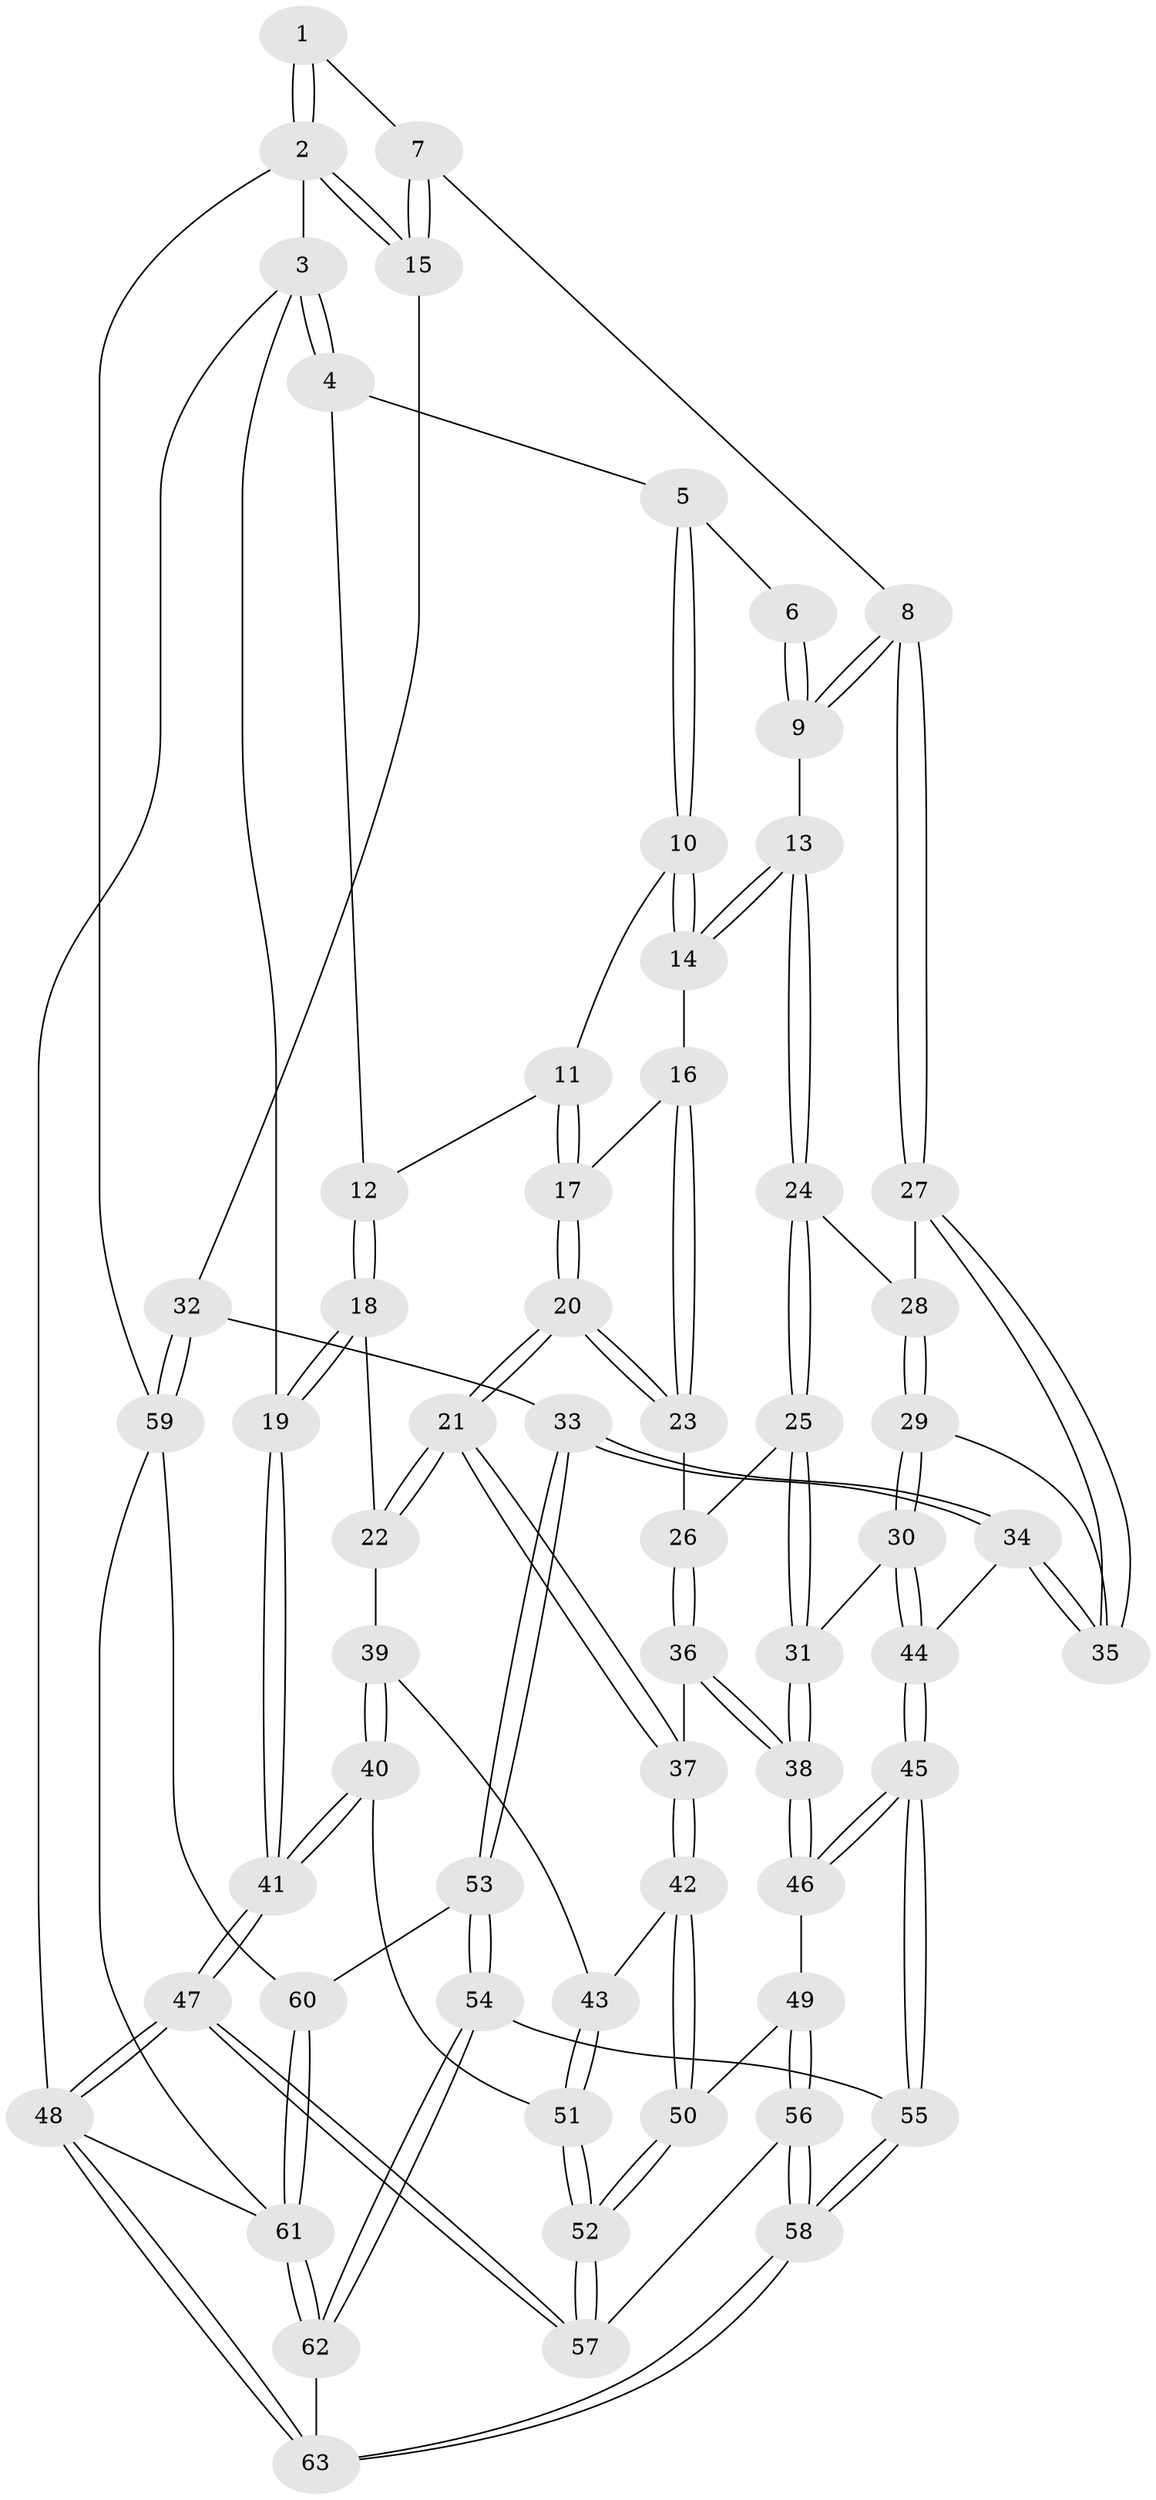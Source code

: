 // Generated by graph-tools (version 1.1) at 2025/51/03/09/25 03:51:01]
// undirected, 63 vertices, 154 edges
graph export_dot {
graph [start="1"]
  node [color=gray90,style=filled];
  1 [pos="+0.8534719754217526+0"];
  2 [pos="+1+0"];
  3 [pos="+0+0"];
  4 [pos="+0.09875844991501105+0"];
  5 [pos="+0.41734745003126833+0"];
  6 [pos="+0.47499021201208524+0"];
  7 [pos="+0.8327965654732624+0.0034838410694696055"];
  8 [pos="+0.724273648159548+0.18678021876240736"];
  9 [pos="+0.5664328199820184+0.10424839539456413"];
  10 [pos="+0.356071107062183+0"];
  11 [pos="+0.28981750114677207+0.08191730664637097"];
  12 [pos="+0.1303137999312515+0.09205448030152842"];
  13 [pos="+0.48417819736202083+0.19468992423621562"];
  14 [pos="+0.4296717458060382+0.16896937811467938"];
  15 [pos="+1+0.33673855676838915"];
  16 [pos="+0.3457877040432877+0.19903517107912555"];
  17 [pos="+0.2906503872536915+0.11018892117940464"];
  18 [pos="+0.07695888442969061+0.17279790019649993"];
  19 [pos="+0+0.10450208244412051"];
  20 [pos="+0.17816845310589008+0.28117930505544836"];
  21 [pos="+0.17242234660622463+0.2832892743122719"];
  22 [pos="+0.1476812094353542+0.2776356417371721"];
  23 [pos="+0.3249258408289719+0.27637056970857343"];
  24 [pos="+0.48478861804063716+0.2047505261784796"];
  25 [pos="+0.4313271287844573+0.30058386012176386"];
  26 [pos="+0.36332230508380126+0.30759510758230085"];
  27 [pos="+0.729739342808454+0.2264156687285003"];
  28 [pos="+0.5481435284445135+0.25775351919436196"];
  29 [pos="+0.5481690455594963+0.3600424879613563"];
  30 [pos="+0.5304016331714386+0.3869226991019806"];
  31 [pos="+0.5181836036202938+0.3928425865157073"];
  32 [pos="+1+0.45830362657796075"];
  33 [pos="+0.9605312758431188+0.4498530565992581"];
  34 [pos="+0.8751188192566203+0.42869048934383297"];
  35 [pos="+0.7402246842792242+0.25310841350257857"];
  36 [pos="+0.3485442747446413+0.3969024871690773"];
  37 [pos="+0.25051174622142125+0.45562963571985027"];
  38 [pos="+0.4752963312788172+0.4861875705498804"];
  39 [pos="+0.13421343871927927+0.29273216270505653"];
  40 [pos="+0+0.504379203403207"];
  41 [pos="+0+0.5052215602696979"];
  42 [pos="+0.24050083834870867+0.5034885297029602"];
  43 [pos="+0.09570292624496322+0.5181618416029538"];
  44 [pos="+0.7806601853178626+0.4714351454814986"];
  45 [pos="+0.5615637080476885+0.6570936370230402"];
  46 [pos="+0.47669152014666516+0.6136480739046746"];
  47 [pos="+0+0.9397041058821559"];
  48 [pos="+0+1"];
  49 [pos="+0.47416336052246777+0.614170770683672"];
  50 [pos="+0.2859097539805088+0.5657171807104096"];
  51 [pos="+0.025010948977749053+0.5530276647151402"];
  52 [pos="+0.16019487547051206+0.7526980571031276"];
  53 [pos="+0.7614685354494375+0.7403440072840132"];
  54 [pos="+0.6333462203817023+0.7789473114411583"];
  55 [pos="+0.5920784863223254+0.7288551224290871"];
  56 [pos="+0.2483541425555314+0.8695563169072825"];
  57 [pos="+0.16252133395269733+0.7898531482082788"];
  58 [pos="+0.2878252744529415+0.9737702968152414"];
  59 [pos="+1+0.5896378039353765"];
  60 [pos="+0.8991039165898662+0.7886566139015205"];
  61 [pos="+0.773219019493962+1"];
  62 [pos="+0.7060367424684931+1"];
  63 [pos="+0.30137348948267945+1"];
  1 -- 2;
  1 -- 2;
  1 -- 7;
  2 -- 3;
  2 -- 15;
  2 -- 15;
  2 -- 59;
  3 -- 4;
  3 -- 4;
  3 -- 19;
  3 -- 48;
  4 -- 5;
  4 -- 12;
  5 -- 6;
  5 -- 10;
  5 -- 10;
  6 -- 9;
  6 -- 9;
  7 -- 8;
  7 -- 15;
  7 -- 15;
  8 -- 9;
  8 -- 9;
  8 -- 27;
  8 -- 27;
  9 -- 13;
  10 -- 11;
  10 -- 14;
  10 -- 14;
  11 -- 12;
  11 -- 17;
  11 -- 17;
  12 -- 18;
  12 -- 18;
  13 -- 14;
  13 -- 14;
  13 -- 24;
  13 -- 24;
  14 -- 16;
  15 -- 32;
  16 -- 17;
  16 -- 23;
  16 -- 23;
  17 -- 20;
  17 -- 20;
  18 -- 19;
  18 -- 19;
  18 -- 22;
  19 -- 41;
  19 -- 41;
  20 -- 21;
  20 -- 21;
  20 -- 23;
  20 -- 23;
  21 -- 22;
  21 -- 22;
  21 -- 37;
  21 -- 37;
  22 -- 39;
  23 -- 26;
  24 -- 25;
  24 -- 25;
  24 -- 28;
  25 -- 26;
  25 -- 31;
  25 -- 31;
  26 -- 36;
  26 -- 36;
  27 -- 28;
  27 -- 35;
  27 -- 35;
  28 -- 29;
  28 -- 29;
  29 -- 30;
  29 -- 30;
  29 -- 35;
  30 -- 31;
  30 -- 44;
  30 -- 44;
  31 -- 38;
  31 -- 38;
  32 -- 33;
  32 -- 59;
  32 -- 59;
  33 -- 34;
  33 -- 34;
  33 -- 53;
  33 -- 53;
  34 -- 35;
  34 -- 35;
  34 -- 44;
  36 -- 37;
  36 -- 38;
  36 -- 38;
  37 -- 42;
  37 -- 42;
  38 -- 46;
  38 -- 46;
  39 -- 40;
  39 -- 40;
  39 -- 43;
  40 -- 41;
  40 -- 41;
  40 -- 51;
  41 -- 47;
  41 -- 47;
  42 -- 43;
  42 -- 50;
  42 -- 50;
  43 -- 51;
  43 -- 51;
  44 -- 45;
  44 -- 45;
  45 -- 46;
  45 -- 46;
  45 -- 55;
  45 -- 55;
  46 -- 49;
  47 -- 48;
  47 -- 48;
  47 -- 57;
  47 -- 57;
  48 -- 63;
  48 -- 63;
  48 -- 61;
  49 -- 50;
  49 -- 56;
  49 -- 56;
  50 -- 52;
  50 -- 52;
  51 -- 52;
  51 -- 52;
  52 -- 57;
  52 -- 57;
  53 -- 54;
  53 -- 54;
  53 -- 60;
  54 -- 55;
  54 -- 62;
  54 -- 62;
  55 -- 58;
  55 -- 58;
  56 -- 57;
  56 -- 58;
  56 -- 58;
  58 -- 63;
  58 -- 63;
  59 -- 60;
  59 -- 61;
  60 -- 61;
  60 -- 61;
  61 -- 62;
  61 -- 62;
  62 -- 63;
}
